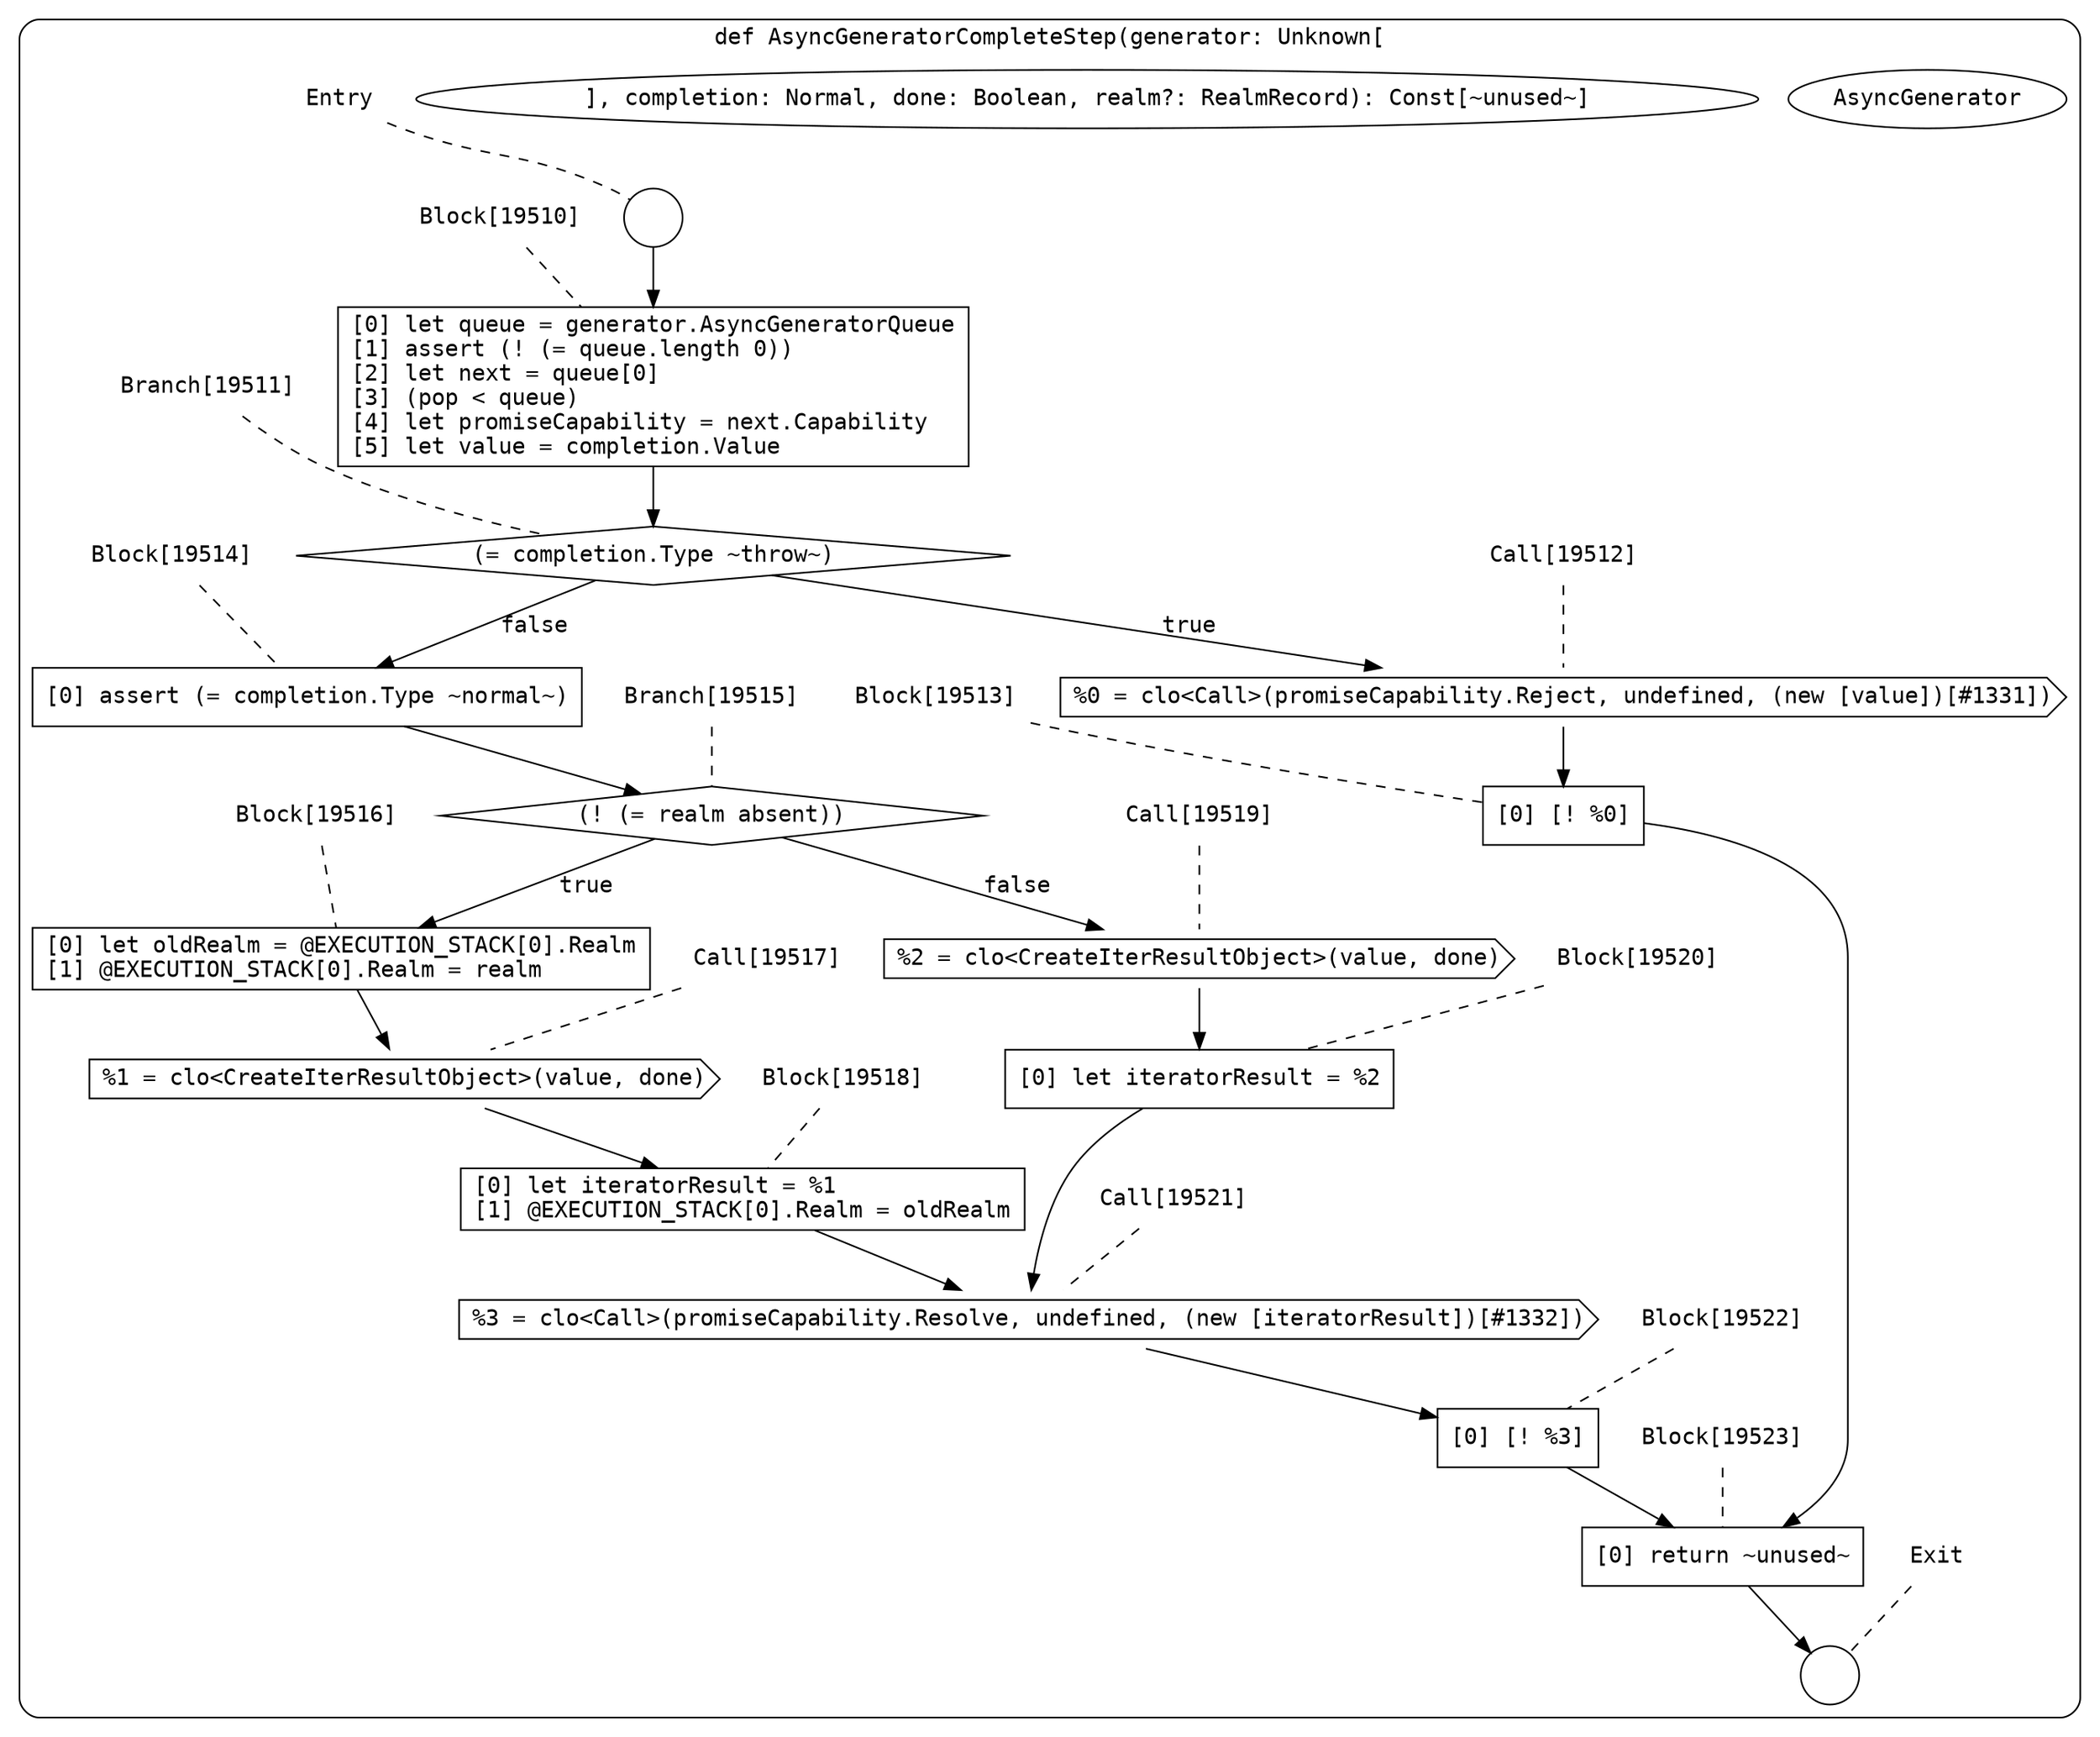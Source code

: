 digraph {
  graph [fontname = "Consolas"]
  node [fontname = "Consolas"]
  edge [fontname = "Consolas"]
  subgraph cluster2630 {
    label = "def AsyncGeneratorCompleteStep(generator: Unknown["AsyncGenerator"], completion: Normal, done: Boolean, realm?: RealmRecord): Const[~unused~]"
    style = rounded
    cluster2630_entry_name [shape=none, label=<<font color="black">Entry</font>>]
    cluster2630_entry_name -> cluster2630_entry [arrowhead=none, color="black", style=dashed]
    cluster2630_entry [shape=circle label=" " color="black" fillcolor="white" style=filled]
    cluster2630_entry -> node19510 [color="black"]
    cluster2630_exit_name [shape=none, label=<<font color="black">Exit</font>>]
    cluster2630_exit_name -> cluster2630_exit [arrowhead=none, color="black", style=dashed]
    cluster2630_exit [shape=circle label=" " color="black" fillcolor="white" style=filled]
    node19510_name [shape=none, label=<<font color="black">Block[19510]</font>>]
    node19510_name -> node19510 [arrowhead=none, color="black", style=dashed]
    node19510 [shape=box, label=<<font color="black">[0] let queue = generator.AsyncGeneratorQueue<BR ALIGN="LEFT"/>[1] assert (! (= queue.length 0))<BR ALIGN="LEFT"/>[2] let next = queue[0]<BR ALIGN="LEFT"/>[3] (pop &lt; queue)<BR ALIGN="LEFT"/>[4] let promiseCapability = next.Capability<BR ALIGN="LEFT"/>[5] let value = completion.Value<BR ALIGN="LEFT"/></font>> color="black" fillcolor="white", style=filled]
    node19510 -> node19511 [color="black"]
    node19511_name [shape=none, label=<<font color="black">Branch[19511]</font>>]
    node19511_name -> node19511 [arrowhead=none, color="black", style=dashed]
    node19511 [shape=diamond, label=<<font color="black">(= completion.Type ~throw~)</font>> color="black" fillcolor="white", style=filled]
    node19511 -> node19512 [label=<<font color="black">true</font>> color="black"]
    node19511 -> node19514 [label=<<font color="black">false</font>> color="black"]
    node19512_name [shape=none, label=<<font color="black">Call[19512]</font>>]
    node19512_name -> node19512 [arrowhead=none, color="black", style=dashed]
    node19512 [shape=cds, label=<<font color="black">%0 = clo&lt;Call&gt;(promiseCapability.Reject, undefined, (new [value])[#1331])</font>> color="black" fillcolor="white", style=filled]
    node19512 -> node19513 [color="black"]
    node19514_name [shape=none, label=<<font color="black">Block[19514]</font>>]
    node19514_name -> node19514 [arrowhead=none, color="black", style=dashed]
    node19514 [shape=box, label=<<font color="black">[0] assert (= completion.Type ~normal~)<BR ALIGN="LEFT"/></font>> color="black" fillcolor="white", style=filled]
    node19514 -> node19515 [color="black"]
    node19513_name [shape=none, label=<<font color="black">Block[19513]</font>>]
    node19513_name -> node19513 [arrowhead=none, color="black", style=dashed]
    node19513 [shape=box, label=<<font color="black">[0] [! %0]<BR ALIGN="LEFT"/></font>> color="black" fillcolor="white", style=filled]
    node19513 -> node19523 [color="black"]
    node19515_name [shape=none, label=<<font color="black">Branch[19515]</font>>]
    node19515_name -> node19515 [arrowhead=none, color="black", style=dashed]
    node19515 [shape=diamond, label=<<font color="black">(! (= realm absent))</font>> color="black" fillcolor="white", style=filled]
    node19515 -> node19516 [label=<<font color="black">true</font>> color="black"]
    node19515 -> node19519 [label=<<font color="black">false</font>> color="black"]
    node19523_name [shape=none, label=<<font color="black">Block[19523]</font>>]
    node19523_name -> node19523 [arrowhead=none, color="black", style=dashed]
    node19523 [shape=box, label=<<font color="black">[0] return ~unused~<BR ALIGN="LEFT"/></font>> color="black" fillcolor="white", style=filled]
    node19523 -> cluster2630_exit [color="black"]
    node19516_name [shape=none, label=<<font color="black">Block[19516]</font>>]
    node19516_name -> node19516 [arrowhead=none, color="black", style=dashed]
    node19516 [shape=box, label=<<font color="black">[0] let oldRealm = @EXECUTION_STACK[0].Realm<BR ALIGN="LEFT"/>[1] @EXECUTION_STACK[0].Realm = realm<BR ALIGN="LEFT"/></font>> color="black" fillcolor="white", style=filled]
    node19516 -> node19517 [color="black"]
    node19519_name [shape=none, label=<<font color="black">Call[19519]</font>>]
    node19519_name -> node19519 [arrowhead=none, color="black", style=dashed]
    node19519 [shape=cds, label=<<font color="black">%2 = clo&lt;CreateIterResultObject&gt;(value, done)</font>> color="black" fillcolor="white", style=filled]
    node19519 -> node19520 [color="black"]
    node19517_name [shape=none, label=<<font color="black">Call[19517]</font>>]
    node19517_name -> node19517 [arrowhead=none, color="black", style=dashed]
    node19517 [shape=cds, label=<<font color="black">%1 = clo&lt;CreateIterResultObject&gt;(value, done)</font>> color="black" fillcolor="white", style=filled]
    node19517 -> node19518 [color="black"]
    node19520_name [shape=none, label=<<font color="black">Block[19520]</font>>]
    node19520_name -> node19520 [arrowhead=none, color="black", style=dashed]
    node19520 [shape=box, label=<<font color="black">[0] let iteratorResult = %2<BR ALIGN="LEFT"/></font>> color="black" fillcolor="white", style=filled]
    node19520 -> node19521 [color="black"]
    node19518_name [shape=none, label=<<font color="black">Block[19518]</font>>]
    node19518_name -> node19518 [arrowhead=none, color="black", style=dashed]
    node19518 [shape=box, label=<<font color="black">[0] let iteratorResult = %1<BR ALIGN="LEFT"/>[1] @EXECUTION_STACK[0].Realm = oldRealm<BR ALIGN="LEFT"/></font>> color="black" fillcolor="white", style=filled]
    node19518 -> node19521 [color="black"]
    node19521_name [shape=none, label=<<font color="black">Call[19521]</font>>]
    node19521_name -> node19521 [arrowhead=none, color="black", style=dashed]
    node19521 [shape=cds, label=<<font color="black">%3 = clo&lt;Call&gt;(promiseCapability.Resolve, undefined, (new [iteratorResult])[#1332])</font>> color="black" fillcolor="white", style=filled]
    node19521 -> node19522 [color="black"]
    node19522_name [shape=none, label=<<font color="black">Block[19522]</font>>]
    node19522_name -> node19522 [arrowhead=none, color="black", style=dashed]
    node19522 [shape=box, label=<<font color="black">[0] [! %3]<BR ALIGN="LEFT"/></font>> color="black" fillcolor="white", style=filled]
    node19522 -> node19523 [color="black"]
  }
}